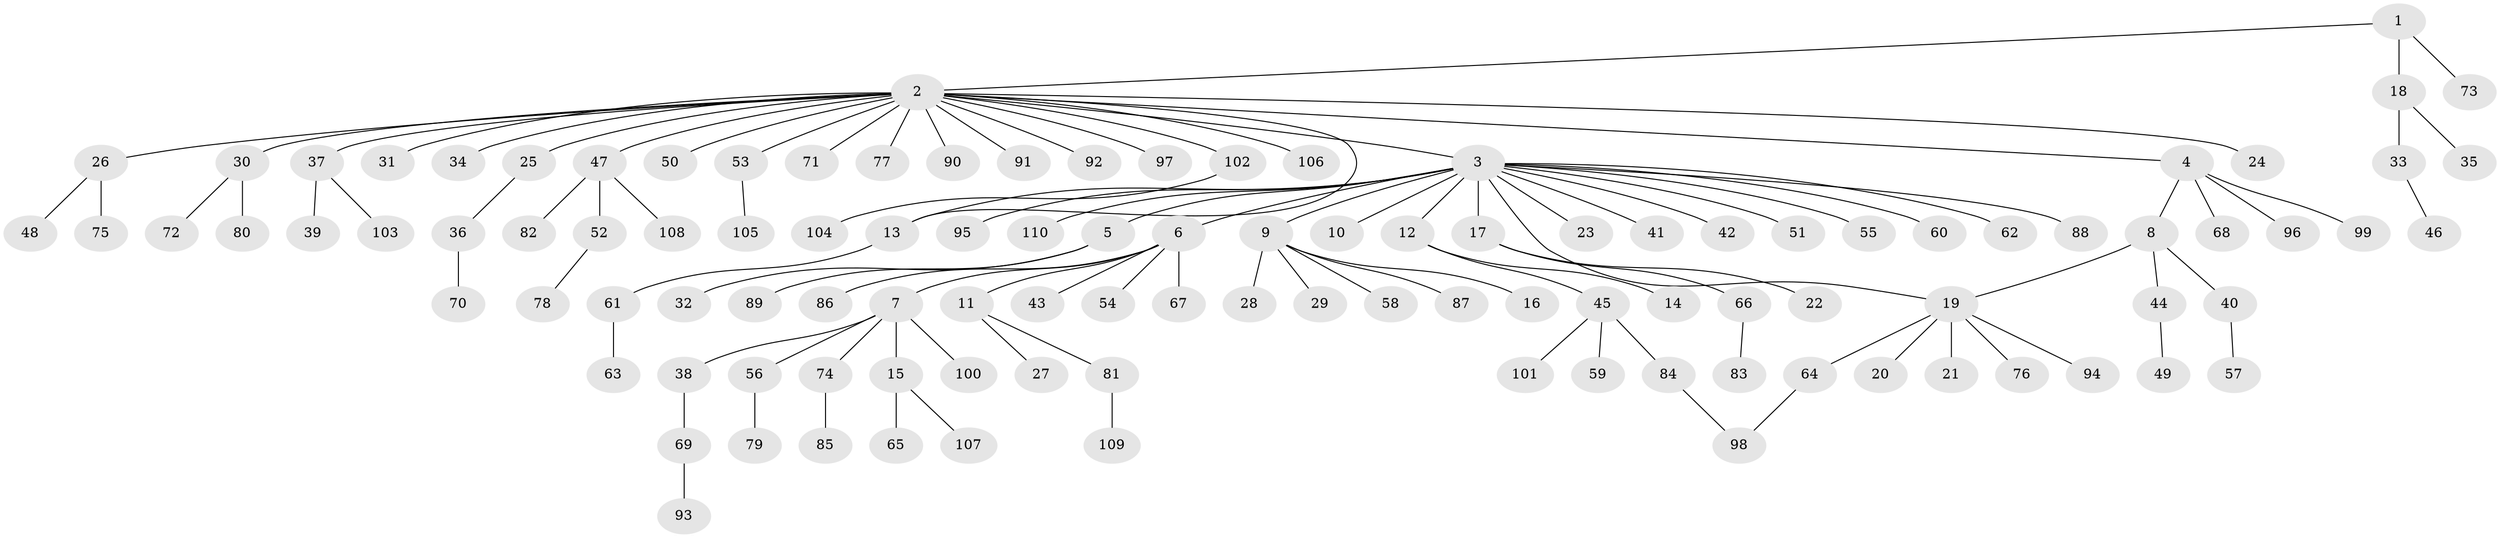 // Generated by graph-tools (version 1.1) at 2025/35/03/09/25 02:35:44]
// undirected, 110 vertices, 112 edges
graph export_dot {
graph [start="1"]
  node [color=gray90,style=filled];
  1;
  2;
  3;
  4;
  5;
  6;
  7;
  8;
  9;
  10;
  11;
  12;
  13;
  14;
  15;
  16;
  17;
  18;
  19;
  20;
  21;
  22;
  23;
  24;
  25;
  26;
  27;
  28;
  29;
  30;
  31;
  32;
  33;
  34;
  35;
  36;
  37;
  38;
  39;
  40;
  41;
  42;
  43;
  44;
  45;
  46;
  47;
  48;
  49;
  50;
  51;
  52;
  53;
  54;
  55;
  56;
  57;
  58;
  59;
  60;
  61;
  62;
  63;
  64;
  65;
  66;
  67;
  68;
  69;
  70;
  71;
  72;
  73;
  74;
  75;
  76;
  77;
  78;
  79;
  80;
  81;
  82;
  83;
  84;
  85;
  86;
  87;
  88;
  89;
  90;
  91;
  92;
  93;
  94;
  95;
  96;
  97;
  98;
  99;
  100;
  101;
  102;
  103;
  104;
  105;
  106;
  107;
  108;
  109;
  110;
  1 -- 2;
  1 -- 18;
  1 -- 73;
  2 -- 3;
  2 -- 4;
  2 -- 13;
  2 -- 24;
  2 -- 25;
  2 -- 26;
  2 -- 30;
  2 -- 31;
  2 -- 34;
  2 -- 37;
  2 -- 47;
  2 -- 50;
  2 -- 53;
  2 -- 71;
  2 -- 77;
  2 -- 90;
  2 -- 91;
  2 -- 92;
  2 -- 97;
  2 -- 102;
  2 -- 106;
  3 -- 5;
  3 -- 6;
  3 -- 9;
  3 -- 10;
  3 -- 12;
  3 -- 13;
  3 -- 17;
  3 -- 19;
  3 -- 23;
  3 -- 41;
  3 -- 42;
  3 -- 51;
  3 -- 55;
  3 -- 60;
  3 -- 62;
  3 -- 88;
  3 -- 95;
  3 -- 110;
  4 -- 8;
  4 -- 68;
  4 -- 96;
  4 -- 99;
  5 -- 32;
  5 -- 89;
  6 -- 7;
  6 -- 11;
  6 -- 43;
  6 -- 54;
  6 -- 67;
  6 -- 86;
  7 -- 15;
  7 -- 38;
  7 -- 56;
  7 -- 74;
  7 -- 100;
  8 -- 19;
  8 -- 40;
  8 -- 44;
  9 -- 16;
  9 -- 28;
  9 -- 29;
  9 -- 58;
  9 -- 87;
  11 -- 27;
  11 -- 81;
  12 -- 14;
  12 -- 45;
  13 -- 61;
  15 -- 65;
  15 -- 107;
  17 -- 22;
  17 -- 66;
  18 -- 33;
  18 -- 35;
  19 -- 20;
  19 -- 21;
  19 -- 64;
  19 -- 76;
  19 -- 94;
  25 -- 36;
  26 -- 48;
  26 -- 75;
  30 -- 72;
  30 -- 80;
  33 -- 46;
  36 -- 70;
  37 -- 39;
  37 -- 103;
  38 -- 69;
  40 -- 57;
  44 -- 49;
  45 -- 59;
  45 -- 84;
  45 -- 101;
  47 -- 52;
  47 -- 82;
  47 -- 108;
  52 -- 78;
  53 -- 105;
  56 -- 79;
  61 -- 63;
  64 -- 98;
  66 -- 83;
  69 -- 93;
  74 -- 85;
  81 -- 109;
  84 -- 98;
  102 -- 104;
}
